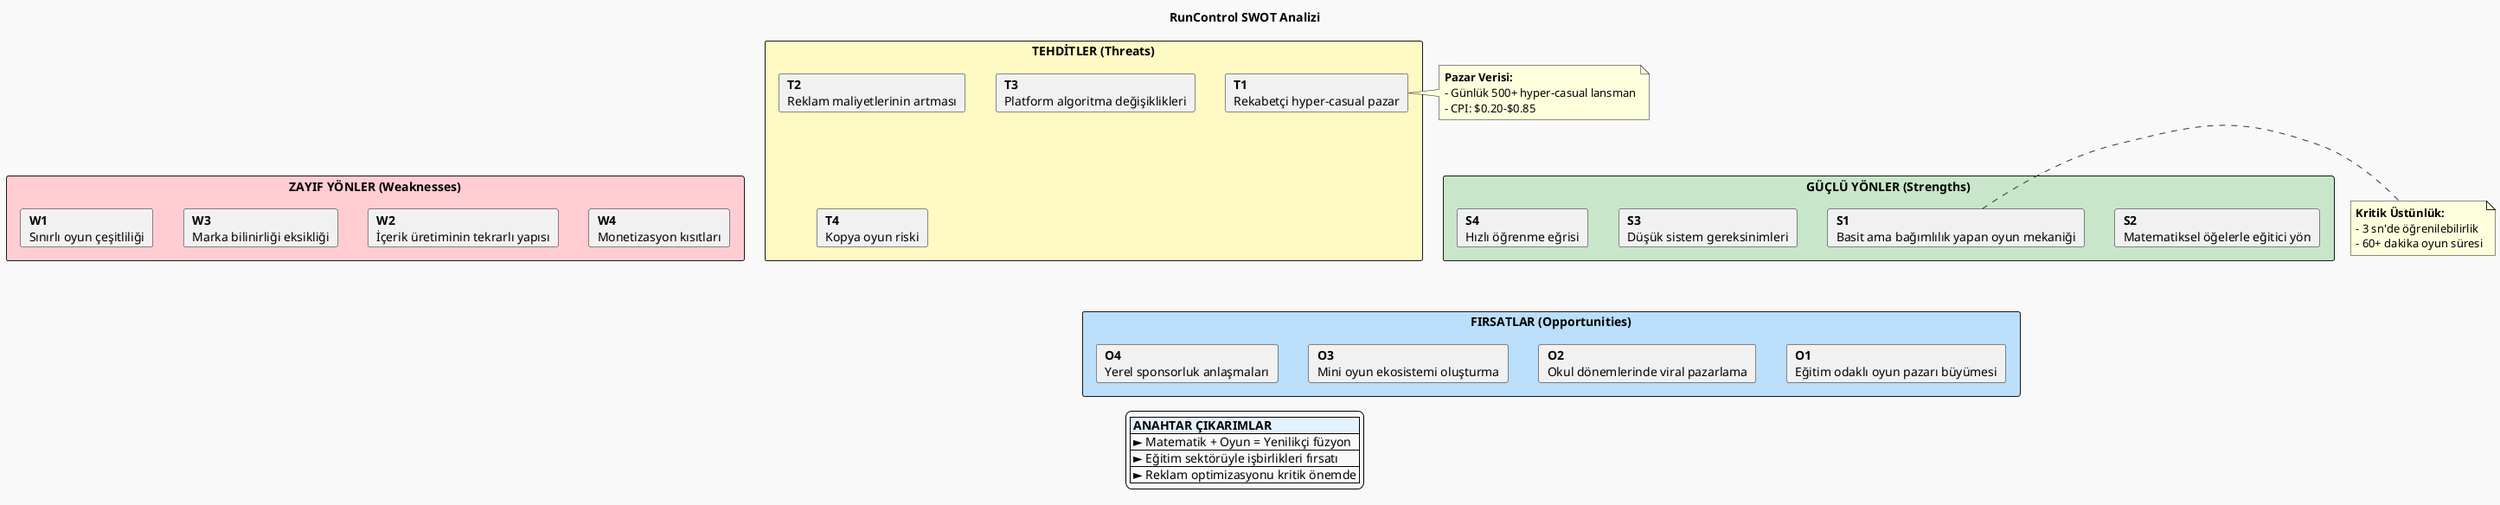 @startuml RunControl_SWOT_Analysis
title RunControl SWOT Analizi

skinparam {
  defaultFontName Arial
  shadowing false
  BackgroundColor #F9F9F9
  ArrowColor #333333
}

rectangle "**GÜÇLÜ YÖNLER** (Strengths)" #C8E6C9 {
  card "**S1**\nBasit ama bağımlılık yapan oyun mekaniği" as S1
  card "**S2**\nMatematiksel öğelerle eğitici yön" as S2
  card "**S3**\nDüşük sistem gereksinimleri" as S3
  card "**S4**\nHızlı öğrenme eğrisi" as S4
}

rectangle "**ZAYIF YÖNLER** (Weaknesses)" #FFCDD2 {
  card "**W1**\nSınırlı oyun çeşitliliği" as W1
  card "**W2**\nİçerik üretiminin tekrarlı yapısı" as W2
  card "**W3**\nMarka bilinirliği eksikliği" as W3
  card "**W4**\nMonetizasyon kısıtları" as W4
}

rectangle "**FIRSATLAR** (Opportunities)" #BBDEFB {
  card "**O1**\nEğitim odaklı oyun pazarı büyümesi" as O1
  card "**O2**\nOkul dönemlerinde viral pazarlama" as O2
  card "**O3**\nMini oyun ekosistemi oluşturma" as O3
  card "**O4**\nYerel sponsorluk anlaşmaları" as O4
}

rectangle "**TEHDİTLER** (Threats)" #FFF9C4 {
  card "**T1**\nRekabetçi hyper-casual pazar" as T1
  card "**T2**\nReklam maliyetlerinin artması" as T2
  card "**T3**\nPlatform algoritma değişiklikleri" as T3
  card "**T4**\nKopya oyun riski" as T4
}

' STRATEJİK BAĞLANTILAR
S1 -[hidden]-> O3 : "Mekanik genişletme"
S2 -[hidden]-> O1 : "Eğitim pazarı"
W1 -[hidden]-> O3 : "Mini oyunlar"
W4 -[hidden]-> O4 : "Sponsorluk"
T1 -[hidden]-> S1 : "Farklılaştırıcı özellik"

note right of S1
  **Kritik Üstünlük:**
  - 3 sn'de öğrenilebilirlik
  - 60+ dakika oyun süresi
end note

note left of T1
  **Pazar Verisi:**
  - Günlük 500+ hyper-casual lansman
  - CPI: $0.20-$0.85
end note

legend bottom
|<#E3F2FD> **ANAHTAR ÇIKARIMLAR** |
| ► Matematik + Oyun = Yenilikçi füzyon |
| ► Eğitim sektörüyle işbirlikleri fırsatı |
| ► Reklam optimizasyonu kritik önemde |
endlegend

@enduml